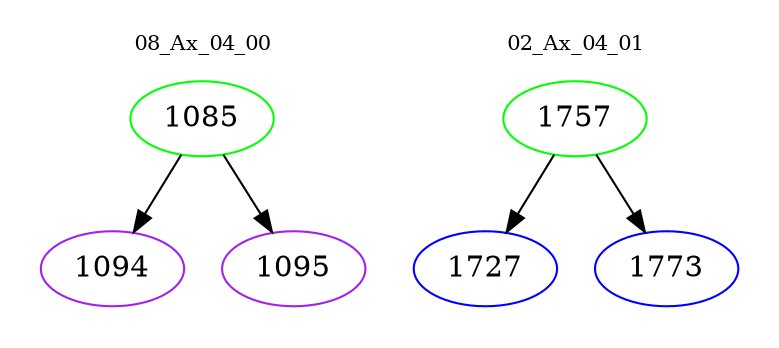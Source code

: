 digraph{
subgraph cluster_0 {
color = white
label = "08_Ax_04_00";
fontsize=10;
T0_1085 [label="1085", color="green"]
T0_1085 -> T0_1094 [color="black"]
T0_1094 [label="1094", color="purple"]
T0_1085 -> T0_1095 [color="black"]
T0_1095 [label="1095", color="purple"]
}
subgraph cluster_1 {
color = white
label = "02_Ax_04_01";
fontsize=10;
T1_1757 [label="1757", color="green"]
T1_1757 -> T1_1727 [color="black"]
T1_1727 [label="1727", color="blue"]
T1_1757 -> T1_1773 [color="black"]
T1_1773 [label="1773", color="blue"]
}
}
